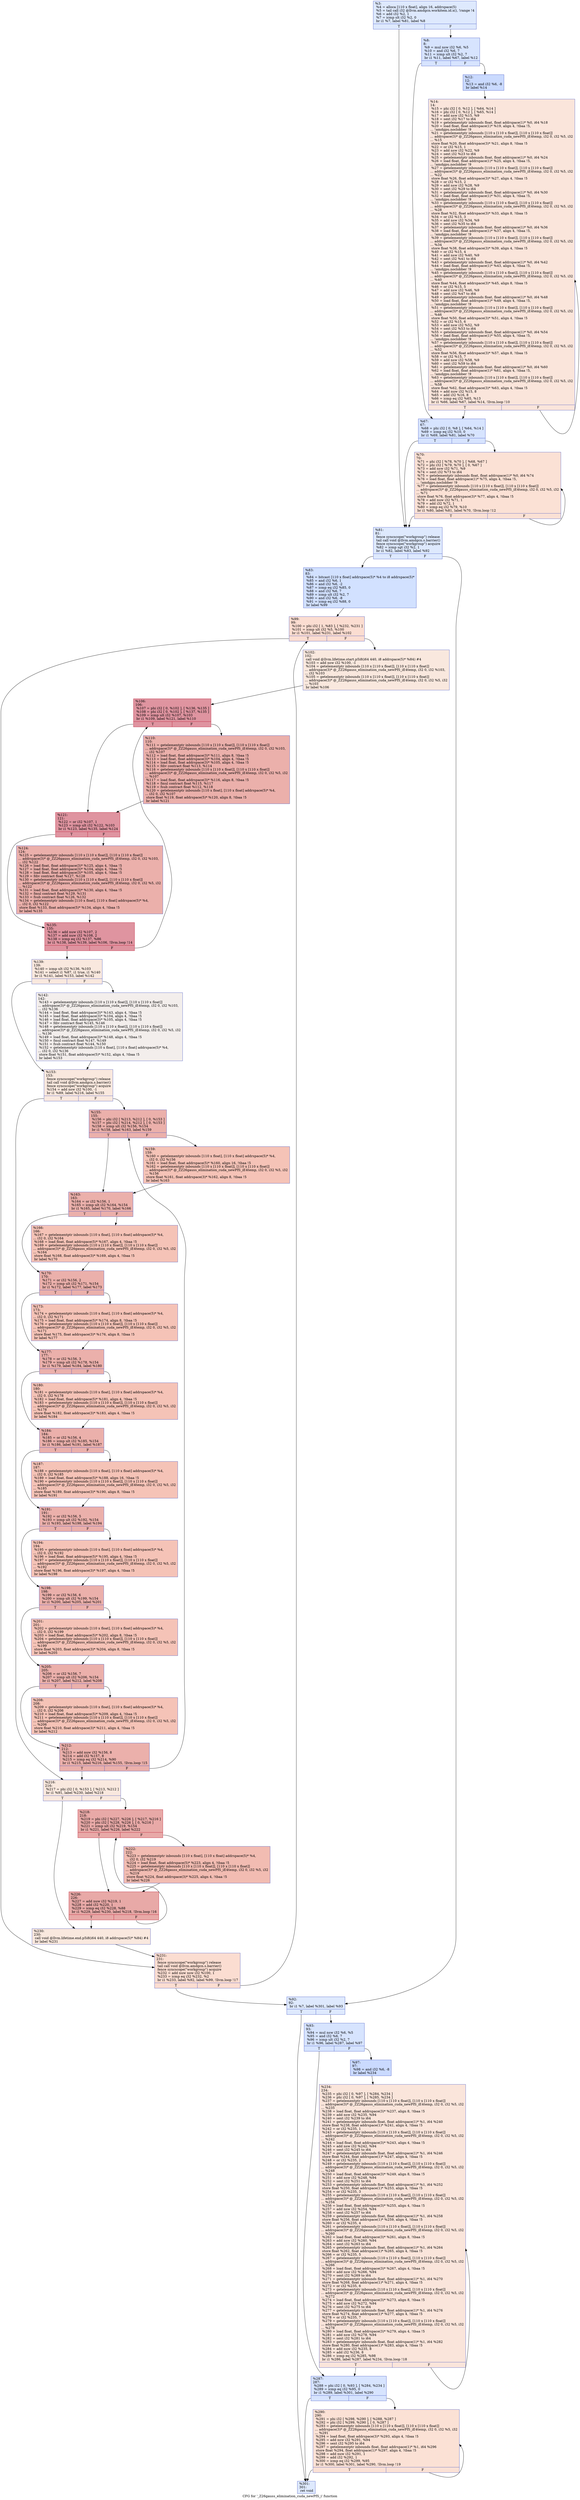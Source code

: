 digraph "CFG for '_Z26gauss_elimination_cuda_newPfS_i' function" {
	label="CFG for '_Z26gauss_elimination_cuda_newPfS_i' function";

	Node0x63ce380 [shape=record,color="#3d50c3ff", style=filled, fillcolor="#b5cdfa70",label="{%3:\l  %4 = alloca [110 x float], align 16, addrspace(5)\l  %5 = tail call i32 @llvm.amdgcn.workitem.id.x(), !range !4\l  %6 = add i32 %2, 1\l  %7 = icmp slt i32 %2, 0\l  br i1 %7, label %81, label %8\l|{<s0>T|<s1>F}}"];
	Node0x63ce380:s0 -> Node0x63cf950;
	Node0x63ce380:s1 -> Node0x63cf9e0;
	Node0x63cf9e0 [shape=record,color="#3d50c3ff", style=filled, fillcolor="#a5c3fe70",label="{%8:\l8:                                                \l  %9 = mul nsw i32 %6, %5\l  %10 = and i32 %6, 7\l  %11 = icmp ult i32 %2, 7\l  br i1 %11, label %67, label %12\l|{<s0>T|<s1>F}}"];
	Node0x63cf9e0:s0 -> Node0x63cea90;
	Node0x63cf9e0:s1 -> Node0x63cfd90;
	Node0x63cfd90 [shape=record,color="#3d50c3ff", style=filled, fillcolor="#88abfd70",label="{%12:\l12:                                               \l  %13 = and i32 %6, -8\l  br label %14\l}"];
	Node0x63cfd90 -> Node0x63cff90;
	Node0x63cff90 [shape=record,color="#3d50c3ff", style=filled, fillcolor="#f4c5ad70",label="{%14:\l14:                                               \l  %15 = phi i32 [ 0, %12 ], [ %64, %14 ]\l  %16 = phi i32 [ 0, %12 ], [ %65, %14 ]\l  %17 = add nsw i32 %15, %9\l  %18 = sext i32 %17 to i64\l  %19 = getelementptr inbounds float, float addrspace(1)* %0, i64 %18\l  %20 = load float, float addrspace(1)* %19, align 4, !tbaa !5,\l... !amdgpu.noclobber !9\l  %21 = getelementptr inbounds [110 x [110 x float]], [110 x [110 x float]]\l... addrspace(3)* @_ZZ26gauss_elimination_cuda_newPfS_iE4temp, i32 0, i32 %5, i32\l... %15\l  store float %20, float addrspace(3)* %21, align 8, !tbaa !5\l  %22 = or i32 %15, 1\l  %23 = add nsw i32 %22, %9\l  %24 = sext i32 %23 to i64\l  %25 = getelementptr inbounds float, float addrspace(1)* %0, i64 %24\l  %26 = load float, float addrspace(1)* %25, align 4, !tbaa !5,\l... !amdgpu.noclobber !9\l  %27 = getelementptr inbounds [110 x [110 x float]], [110 x [110 x float]]\l... addrspace(3)* @_ZZ26gauss_elimination_cuda_newPfS_iE4temp, i32 0, i32 %5, i32\l... %22\l  store float %26, float addrspace(3)* %27, align 4, !tbaa !5\l  %28 = or i32 %15, 2\l  %29 = add nsw i32 %28, %9\l  %30 = sext i32 %29 to i64\l  %31 = getelementptr inbounds float, float addrspace(1)* %0, i64 %30\l  %32 = load float, float addrspace(1)* %31, align 4, !tbaa !5,\l... !amdgpu.noclobber !9\l  %33 = getelementptr inbounds [110 x [110 x float]], [110 x [110 x float]]\l... addrspace(3)* @_ZZ26gauss_elimination_cuda_newPfS_iE4temp, i32 0, i32 %5, i32\l... %28\l  store float %32, float addrspace(3)* %33, align 8, !tbaa !5\l  %34 = or i32 %15, 3\l  %35 = add nsw i32 %34, %9\l  %36 = sext i32 %35 to i64\l  %37 = getelementptr inbounds float, float addrspace(1)* %0, i64 %36\l  %38 = load float, float addrspace(1)* %37, align 4, !tbaa !5,\l... !amdgpu.noclobber !9\l  %39 = getelementptr inbounds [110 x [110 x float]], [110 x [110 x float]]\l... addrspace(3)* @_ZZ26gauss_elimination_cuda_newPfS_iE4temp, i32 0, i32 %5, i32\l... %34\l  store float %38, float addrspace(3)* %39, align 4, !tbaa !5\l  %40 = or i32 %15, 4\l  %41 = add nsw i32 %40, %9\l  %42 = sext i32 %41 to i64\l  %43 = getelementptr inbounds float, float addrspace(1)* %0, i64 %42\l  %44 = load float, float addrspace(1)* %43, align 4, !tbaa !5,\l... !amdgpu.noclobber !9\l  %45 = getelementptr inbounds [110 x [110 x float]], [110 x [110 x float]]\l... addrspace(3)* @_ZZ26gauss_elimination_cuda_newPfS_iE4temp, i32 0, i32 %5, i32\l... %40\l  store float %44, float addrspace(3)* %45, align 8, !tbaa !5\l  %46 = or i32 %15, 5\l  %47 = add nsw i32 %46, %9\l  %48 = sext i32 %47 to i64\l  %49 = getelementptr inbounds float, float addrspace(1)* %0, i64 %48\l  %50 = load float, float addrspace(1)* %49, align 4, !tbaa !5,\l... !amdgpu.noclobber !9\l  %51 = getelementptr inbounds [110 x [110 x float]], [110 x [110 x float]]\l... addrspace(3)* @_ZZ26gauss_elimination_cuda_newPfS_iE4temp, i32 0, i32 %5, i32\l... %46\l  store float %50, float addrspace(3)* %51, align 4, !tbaa !5\l  %52 = or i32 %15, 6\l  %53 = add nsw i32 %52, %9\l  %54 = sext i32 %53 to i64\l  %55 = getelementptr inbounds float, float addrspace(1)* %0, i64 %54\l  %56 = load float, float addrspace(1)* %55, align 4, !tbaa !5,\l... !amdgpu.noclobber !9\l  %57 = getelementptr inbounds [110 x [110 x float]], [110 x [110 x float]]\l... addrspace(3)* @_ZZ26gauss_elimination_cuda_newPfS_iE4temp, i32 0, i32 %5, i32\l... %52\l  store float %56, float addrspace(3)* %57, align 8, !tbaa !5\l  %58 = or i32 %15, 7\l  %59 = add nsw i32 %58, %9\l  %60 = sext i32 %59 to i64\l  %61 = getelementptr inbounds float, float addrspace(1)* %0, i64 %60\l  %62 = load float, float addrspace(1)* %61, align 4, !tbaa !5,\l... !amdgpu.noclobber !9\l  %63 = getelementptr inbounds [110 x [110 x float]], [110 x [110 x float]]\l... addrspace(3)* @_ZZ26gauss_elimination_cuda_newPfS_iE4temp, i32 0, i32 %5, i32\l... %58\l  store float %62, float addrspace(3)* %63, align 4, !tbaa !5\l  %64 = add nuw i32 %15, 8\l  %65 = add i32 %16, 8\l  %66 = icmp eq i32 %65, %13\l  br i1 %66, label %67, label %14, !llvm.loop !10\l|{<s0>T|<s1>F}}"];
	Node0x63cff90:s0 -> Node0x63cea90;
	Node0x63cff90:s1 -> Node0x63cff90;
	Node0x63cea90 [shape=record,color="#3d50c3ff", style=filled, fillcolor="#a5c3fe70",label="{%67:\l67:                                               \l  %68 = phi i32 [ 0, %8 ], [ %64, %14 ]\l  %69 = icmp eq i32 %10, 0\l  br i1 %69, label %81, label %70\l|{<s0>T|<s1>F}}"];
	Node0x63cea90:s0 -> Node0x63cf950;
	Node0x63cea90:s1 -> Node0x63d3c30;
	Node0x63d3c30 [shape=record,color="#3d50c3ff", style=filled, fillcolor="#f7bca170",label="{%70:\l70:                                               \l  %71 = phi i32 [ %78, %70 ], [ %68, %67 ]\l  %72 = phi i32 [ %79, %70 ], [ 0, %67 ]\l  %73 = add nsw i32 %71, %9\l  %74 = sext i32 %73 to i64\l  %75 = getelementptr inbounds float, float addrspace(1)* %0, i64 %74\l  %76 = load float, float addrspace(1)* %75, align 4, !tbaa !5,\l... !amdgpu.noclobber !9\l  %77 = getelementptr inbounds [110 x [110 x float]], [110 x [110 x float]]\l... addrspace(3)* @_ZZ26gauss_elimination_cuda_newPfS_iE4temp, i32 0, i32 %5, i32\l... %71\l  store float %76, float addrspace(3)* %77, align 4, !tbaa !5\l  %78 = add nuw i32 %71, 1\l  %79 = add i32 %72, 1\l  %80 = icmp eq i32 %79, %10\l  br i1 %80, label %81, label %70, !llvm.loop !12\l|{<s0>T|<s1>F}}"];
	Node0x63d3c30:s0 -> Node0x63cf950;
	Node0x63d3c30:s1 -> Node0x63d3c30;
	Node0x63cf950 [shape=record,color="#3d50c3ff", style=filled, fillcolor="#b5cdfa70",label="{%81:\l81:                                               \l  fence syncscope(\"workgroup\") release\l  tail call void @llvm.amdgcn.s.barrier()\l  fence syncscope(\"workgroup\") acquire\l  %82 = icmp sgt i32 %2, 1\l  br i1 %82, label %83, label %92\l|{<s0>T|<s1>F}}"];
	Node0x63cf950:s0 -> Node0x63d48a0;
	Node0x63cf950:s1 -> Node0x63d4930;
	Node0x63d48a0 [shape=record,color="#3d50c3ff", style=filled, fillcolor="#9abbff70",label="{%83:\l83:                                               \l  %84 = bitcast [110 x float] addrspace(5)* %4 to i8 addrspace(5)*\l  %85 = and i32 %6, 1\l  %86 = and i32 %6, -2\l  %87 = icmp eq i32 %85, 0\l  %88 = and i32 %6, 7\l  %89 = icmp ult i32 %2, 7\l  %90 = and i32 %6, -8\l  %91 = icmp eq i32 %88, 0\l  br label %99\l}"];
	Node0x63d48a0 -> Node0x63d4ed0;
	Node0x63d4930 [shape=record,color="#3d50c3ff", style=filled, fillcolor="#b5cdfa70",label="{%92:\l92:                                               \l  br i1 %7, label %301, label %93\l|{<s0>T|<s1>F}}"];
	Node0x63d4930:s0 -> Node0x63d4f90;
	Node0x63d4930:s1 -> Node0x63d4fe0;
	Node0x63d4fe0 [shape=record,color="#3d50c3ff", style=filled, fillcolor="#a5c3fe70",label="{%93:\l93:                                               \l  %94 = mul nsw i32 %6, %5\l  %95 = and i32 %6, 7\l  %96 = icmp ult i32 %2, 7\l  br i1 %96, label %287, label %97\l|{<s0>T|<s1>F}}"];
	Node0x63d4fe0:s0 -> Node0x63d52d0;
	Node0x63d4fe0:s1 -> Node0x63d5320;
	Node0x63d5320 [shape=record,color="#3d50c3ff", style=filled, fillcolor="#88abfd70",label="{%97:\l97:                                               \l  %98 = and i32 %6, -8\l  br label %234\l}"];
	Node0x63d5320 -> Node0x63d54f0;
	Node0x63d4ed0 [shape=record,color="#3d50c3ff", style=filled, fillcolor="#f7b39670",label="{%99:\l99:                                               \l  %100 = phi i32 [ 1, %83 ], [ %232, %231 ]\l  %101 = icmp ult i32 %5, %100\l  br i1 %101, label %231, label %102\l|{<s0>T|<s1>F}}"];
	Node0x63d4ed0:s0 -> Node0x63d55e0;
	Node0x63d4ed0:s1 -> Node0x63d57b0;
	Node0x63d57b0 [shape=record,color="#3d50c3ff", style=filled, fillcolor="#f2cab570",label="{%102:\l102:                                              \l  call void @llvm.lifetime.start.p5i8(i64 440, i8 addrspace(5)* %84) #4\l  %103 = add nsw i32 %100, -1\l  %104 = getelementptr inbounds [110 x [110 x float]], [110 x [110 x float]]\l... addrspace(3)* @_ZZ26gauss_elimination_cuda_newPfS_iE4temp, i32 0, i32 %103,\l... i32 %103\l  %105 = getelementptr inbounds [110 x [110 x float]], [110 x [110 x float]]\l... addrspace(3)* @_ZZ26gauss_elimination_cuda_newPfS_iE4temp, i32 0, i32 %5, i32\l... %103\l  br label %106\l}"];
	Node0x63d57b0 -> Node0x63d5b80;
	Node0x63d5b80 [shape=record,color="#b70d28ff", style=filled, fillcolor="#b70d2870",label="{%106:\l106:                                              \l  %107 = phi i32 [ 0, %102 ], [ %136, %135 ]\l  %108 = phi i32 [ 0, %102 ], [ %137, %135 ]\l  %109 = icmp ult i32 %107, %103\l  br i1 %109, label %121, label %110\l|{<s0>T|<s1>F}}"];
	Node0x63d5b80:s0 -> Node0x63d60e0;
	Node0x63d5b80:s1 -> Node0x63d6170;
	Node0x63d6170 [shape=record,color="#3d50c3ff", style=filled, fillcolor="#d24b4070",label="{%110:\l110:                                              \l  %111 = getelementptr inbounds [110 x [110 x float]], [110 x [110 x float]]\l... addrspace(3)* @_ZZ26gauss_elimination_cuda_newPfS_iE4temp, i32 0, i32 %103,\l... i32 %107\l  %112 = load float, float addrspace(3)* %111, align 8, !tbaa !5\l  %113 = load float, float addrspace(3)* %104, align 4, !tbaa !5\l  %114 = load float, float addrspace(3)* %105, align 4, !tbaa !5\l  %115 = fdiv contract float %113, %114\l  %116 = getelementptr inbounds [110 x [110 x float]], [110 x [110 x float]]\l... addrspace(3)* @_ZZ26gauss_elimination_cuda_newPfS_iE4temp, i32 0, i32 %5, i32\l... %107\l  %117 = load float, float addrspace(3)* %116, align 8, !tbaa !5\l  %118 = fmul contract float %115, %117\l  %119 = fsub contract float %112, %118\l  %120 = getelementptr inbounds [110 x float], [110 x float] addrspace(5)* %4,\l... i32 0, i32 %107\l  store float %119, float addrspace(5)* %120, align 8, !tbaa !5\l  br label %121\l}"];
	Node0x63d6170 -> Node0x63d60e0;
	Node0x63d60e0 [shape=record,color="#b70d28ff", style=filled, fillcolor="#b70d2870",label="{%121:\l121:                                              \l  %122 = or i32 %107, 1\l  %123 = icmp ult i32 %122, %103\l  br i1 %123, label %135, label %124\l|{<s0>T|<s1>F}}"];
	Node0x63d60e0:s0 -> Node0x63d5e30;
	Node0x63d60e0:s1 -> Node0x63d62b0;
	Node0x63d62b0 [shape=record,color="#3d50c3ff", style=filled, fillcolor="#d24b4070",label="{%124:\l124:                                              \l  %125 = getelementptr inbounds [110 x [110 x float]], [110 x [110 x float]]\l... addrspace(3)* @_ZZ26gauss_elimination_cuda_newPfS_iE4temp, i32 0, i32 %103,\l... i32 %122\l  %126 = load float, float addrspace(3)* %125, align 4, !tbaa !5\l  %127 = load float, float addrspace(3)* %104, align 4, !tbaa !5\l  %128 = load float, float addrspace(3)* %105, align 4, !tbaa !5\l  %129 = fdiv contract float %127, %128\l  %130 = getelementptr inbounds [110 x [110 x float]], [110 x [110 x float]]\l... addrspace(3)* @_ZZ26gauss_elimination_cuda_newPfS_iE4temp, i32 0, i32 %5, i32\l... %122\l  %131 = load float, float addrspace(3)* %130, align 4, !tbaa !5\l  %132 = fmul contract float %129, %131\l  %133 = fsub contract float %126, %132\l  %134 = getelementptr inbounds [110 x float], [110 x float] addrspace(5)* %4,\l... i32 0, i32 %122\l  store float %133, float addrspace(5)* %134, align 4, !tbaa !5\l  br label %135\l}"];
	Node0x63d62b0 -> Node0x63d5e30;
	Node0x63d5e30 [shape=record,color="#b70d28ff", style=filled, fillcolor="#b70d2870",label="{%135:\l135:                                              \l  %136 = add nuw i32 %107, 2\l  %137 = add nuw i32 %108, 2\l  %138 = icmp eq i32 %137, %86\l  br i1 %138, label %139, label %106, !llvm.loop !14\l|{<s0>T|<s1>F}}"];
	Node0x63d5e30:s0 -> Node0x63d6bf0;
	Node0x63d5e30:s1 -> Node0x63d5b80;
	Node0x63d6bf0 [shape=record,color="#3d50c3ff", style=filled, fillcolor="#f2cab570",label="{%139:\l139:                                              \l  %140 = icmp ult i32 %136, %103\l  %141 = select i1 %87, i1 true, i1 %140\l  br i1 %141, label %153, label %142\l|{<s0>T|<s1>F}}"];
	Node0x63d6bf0:s0 -> Node0x63d3a70;
	Node0x63d6bf0:s1 -> Node0x63d7ba0;
	Node0x63d7ba0 [shape=record,color="#3d50c3ff", style=filled, fillcolor="#e3d9d370",label="{%142:\l142:                                              \l  %143 = getelementptr inbounds [110 x [110 x float]], [110 x [110 x float]]\l... addrspace(3)* @_ZZ26gauss_elimination_cuda_newPfS_iE4temp, i32 0, i32 %103,\l... i32 %136\l  %144 = load float, float addrspace(3)* %143, align 4, !tbaa !5\l  %145 = load float, float addrspace(3)* %104, align 4, !tbaa !5\l  %146 = load float, float addrspace(3)* %105, align 4, !tbaa !5\l  %147 = fdiv contract float %145, %146\l  %148 = getelementptr inbounds [110 x [110 x float]], [110 x [110 x float]]\l... addrspace(3)* @_ZZ26gauss_elimination_cuda_newPfS_iE4temp, i32 0, i32 %5, i32\l... %136\l  %149 = load float, float addrspace(3)* %148, align 4, !tbaa !5\l  %150 = fmul contract float %147, %149\l  %151 = fsub contract float %144, %150\l  %152 = getelementptr inbounds [110 x float], [110 x float] addrspace(5)* %4,\l... i32 0, i32 %136\l  store float %151, float addrspace(5)* %152, align 4, !tbaa !5\l  br label %153\l}"];
	Node0x63d7ba0 -> Node0x63d3a70;
	Node0x63d3a70 [shape=record,color="#3d50c3ff", style=filled, fillcolor="#f2cab570",label="{%153:\l153:                                              \l  fence syncscope(\"workgroup\") release\l  tail call void @llvm.amdgcn.s.barrier()\l  fence syncscope(\"workgroup\") acquire\l  %154 = add nsw i32 %100, -1\l  br i1 %89, label %216, label %155\l|{<s0>T|<s1>F}}"];
	Node0x63d3a70:s0 -> Node0x63d8590;
	Node0x63d3a70:s1 -> Node0x63d85e0;
	Node0x63d85e0 [shape=record,color="#3d50c3ff", style=filled, fillcolor="#d24b4070",label="{%155:\l155:                                              \l  %156 = phi i32 [ %213, %212 ], [ 0, %153 ]\l  %157 = phi i32 [ %214, %212 ], [ 0, %153 ]\l  %158 = icmp ult i32 %156, %154\l  br i1 %158, label %163, label %159\l|{<s0>T|<s1>F}}"];
	Node0x63d85e0:s0 -> Node0x63d89a0;
	Node0x63d85e0:s1 -> Node0x63d8a30;
	Node0x63d8a30 [shape=record,color="#3d50c3ff", style=filled, fillcolor="#e8765c70",label="{%159:\l159:                                              \l  %160 = getelementptr inbounds [110 x float], [110 x float] addrspace(5)* %4,\l... i32 0, i32 %156\l  %161 = load float, float addrspace(5)* %160, align 16, !tbaa !5\l  %162 = getelementptr inbounds [110 x [110 x float]], [110 x [110 x float]]\l... addrspace(3)* @_ZZ26gauss_elimination_cuda_newPfS_iE4temp, i32 0, i32 %5, i32\l... %156\l  store float %161, float addrspace(3)* %162, align 8, !tbaa !5\l  br label %163\l}"];
	Node0x63d8a30 -> Node0x63d89a0;
	Node0x63d89a0 [shape=record,color="#3d50c3ff", style=filled, fillcolor="#d24b4070",label="{%163:\l163:                                              \l  %164 = or i32 %156, 1\l  %165 = icmp ult i32 %164, %154\l  br i1 %165, label %170, label %166\l|{<s0>T|<s1>F}}"];
	Node0x63d89a0:s0 -> Node0x63d8cd0;
	Node0x63d89a0:s1 -> Node0x63d9020;
	Node0x63d9020 [shape=record,color="#3d50c3ff", style=filled, fillcolor="#e8765c70",label="{%166:\l166:                                              \l  %167 = getelementptr inbounds [110 x float], [110 x float] addrspace(5)* %4,\l... i32 0, i32 %164\l  %168 = load float, float addrspace(5)* %167, align 4, !tbaa !5\l  %169 = getelementptr inbounds [110 x [110 x float]], [110 x [110 x float]]\l... addrspace(3)* @_ZZ26gauss_elimination_cuda_newPfS_iE4temp, i32 0, i32 %5, i32\l... %164\l  store float %168, float addrspace(3)* %169, align 4, !tbaa !5\l  br label %170\l}"];
	Node0x63d9020 -> Node0x63d8cd0;
	Node0x63d8cd0 [shape=record,color="#3d50c3ff", style=filled, fillcolor="#d24b4070",label="{%170:\l170:                                              \l  %171 = or i32 %156, 2\l  %172 = icmp ult i32 %171, %154\l  br i1 %172, label %177, label %173\l|{<s0>T|<s1>F}}"];
	Node0x63d8cd0:s0 -> Node0x63d9250;
	Node0x63d8cd0:s1 -> Node0x63d95a0;
	Node0x63d95a0 [shape=record,color="#3d50c3ff", style=filled, fillcolor="#e8765c70",label="{%173:\l173:                                              \l  %174 = getelementptr inbounds [110 x float], [110 x float] addrspace(5)* %4,\l... i32 0, i32 %171\l  %175 = load float, float addrspace(5)* %174, align 8, !tbaa !5\l  %176 = getelementptr inbounds [110 x [110 x float]], [110 x [110 x float]]\l... addrspace(3)* @_ZZ26gauss_elimination_cuda_newPfS_iE4temp, i32 0, i32 %5, i32\l... %171\l  store float %175, float addrspace(3)* %176, align 8, !tbaa !5\l  br label %177\l}"];
	Node0x63d95a0 -> Node0x63d9250;
	Node0x63d9250 [shape=record,color="#3d50c3ff", style=filled, fillcolor="#d24b4070",label="{%177:\l177:                                              \l  %178 = or i32 %156, 3\l  %179 = icmp ult i32 %178, %154\l  br i1 %179, label %184, label %180\l|{<s0>T|<s1>F}}"];
	Node0x63d9250:s0 -> Node0x63d97d0;
	Node0x63d9250:s1 -> Node0x63d9b20;
	Node0x63d9b20 [shape=record,color="#3d50c3ff", style=filled, fillcolor="#e8765c70",label="{%180:\l180:                                              \l  %181 = getelementptr inbounds [110 x float], [110 x float] addrspace(5)* %4,\l... i32 0, i32 %178\l  %182 = load float, float addrspace(5)* %181, align 4, !tbaa !5\l  %183 = getelementptr inbounds [110 x [110 x float]], [110 x [110 x float]]\l... addrspace(3)* @_ZZ26gauss_elimination_cuda_newPfS_iE4temp, i32 0, i32 %5, i32\l... %178\l  store float %182, float addrspace(3)* %183, align 4, !tbaa !5\l  br label %184\l}"];
	Node0x63d9b20 -> Node0x63d97d0;
	Node0x63d97d0 [shape=record,color="#3d50c3ff", style=filled, fillcolor="#d24b4070",label="{%184:\l184:                                              \l  %185 = or i32 %156, 4\l  %186 = icmp ult i32 %185, %154\l  br i1 %186, label %191, label %187\l|{<s0>T|<s1>F}}"];
	Node0x63d97d0:s0 -> Node0x63d9d50;
	Node0x63d97d0:s1 -> Node0x63da0a0;
	Node0x63da0a0 [shape=record,color="#3d50c3ff", style=filled, fillcolor="#e8765c70",label="{%187:\l187:                                              \l  %188 = getelementptr inbounds [110 x float], [110 x float] addrspace(5)* %4,\l... i32 0, i32 %185\l  %189 = load float, float addrspace(5)* %188, align 16, !tbaa !5\l  %190 = getelementptr inbounds [110 x [110 x float]], [110 x [110 x float]]\l... addrspace(3)* @_ZZ26gauss_elimination_cuda_newPfS_iE4temp, i32 0, i32 %5, i32\l... %185\l  store float %189, float addrspace(3)* %190, align 8, !tbaa !5\l  br label %191\l}"];
	Node0x63da0a0 -> Node0x63d9d50;
	Node0x63d9d50 [shape=record,color="#3d50c3ff", style=filled, fillcolor="#d24b4070",label="{%191:\l191:                                              \l  %192 = or i32 %156, 5\l  %193 = icmp ult i32 %192, %154\l  br i1 %193, label %198, label %194\l|{<s0>T|<s1>F}}"];
	Node0x63d9d50:s0 -> Node0x63da2d0;
	Node0x63d9d50:s1 -> Node0x63da620;
	Node0x63da620 [shape=record,color="#3d50c3ff", style=filled, fillcolor="#e8765c70",label="{%194:\l194:                                              \l  %195 = getelementptr inbounds [110 x float], [110 x float] addrspace(5)* %4,\l... i32 0, i32 %192\l  %196 = load float, float addrspace(5)* %195, align 4, !tbaa !5\l  %197 = getelementptr inbounds [110 x [110 x float]], [110 x [110 x float]]\l... addrspace(3)* @_ZZ26gauss_elimination_cuda_newPfS_iE4temp, i32 0, i32 %5, i32\l... %192\l  store float %196, float addrspace(3)* %197, align 4, !tbaa !5\l  br label %198\l}"];
	Node0x63da620 -> Node0x63da2d0;
	Node0x63da2d0 [shape=record,color="#3d50c3ff", style=filled, fillcolor="#d24b4070",label="{%198:\l198:                                              \l  %199 = or i32 %156, 6\l  %200 = icmp ult i32 %199, %154\l  br i1 %200, label %205, label %201\l|{<s0>T|<s1>F}}"];
	Node0x63da2d0:s0 -> Node0x63cee20;
	Node0x63da2d0:s1 -> Node0x63cf170;
	Node0x63cf170 [shape=record,color="#3d50c3ff", style=filled, fillcolor="#e8765c70",label="{%201:\l201:                                              \l  %202 = getelementptr inbounds [110 x float], [110 x float] addrspace(5)* %4,\l... i32 0, i32 %199\l  %203 = load float, float addrspace(5)* %202, align 8, !tbaa !5\l  %204 = getelementptr inbounds [110 x [110 x float]], [110 x [110 x float]]\l... addrspace(3)* @_ZZ26gauss_elimination_cuda_newPfS_iE4temp, i32 0, i32 %5, i32\l... %199\l  store float %203, float addrspace(3)* %204, align 8, !tbaa !5\l  br label %205\l}"];
	Node0x63cf170 -> Node0x63cee20;
	Node0x63cee20 [shape=record,color="#3d50c3ff", style=filled, fillcolor="#d24b4070",label="{%205:\l205:                                              \l  %206 = or i32 %156, 7\l  %207 = icmp ult i32 %206, %154\l  br i1 %207, label %212, label %208\l|{<s0>T|<s1>F}}"];
	Node0x63cee20:s0 -> Node0x63d86e0;
	Node0x63cee20:s1 -> Node0x63cf3a0;
	Node0x63cf3a0 [shape=record,color="#3d50c3ff", style=filled, fillcolor="#e8765c70",label="{%208:\l208:                                              \l  %209 = getelementptr inbounds [110 x float], [110 x float] addrspace(5)* %4,\l... i32 0, i32 %206\l  %210 = load float, float addrspace(5)* %209, align 4, !tbaa !5\l  %211 = getelementptr inbounds [110 x [110 x float]], [110 x [110 x float]]\l... addrspace(3)* @_ZZ26gauss_elimination_cuda_newPfS_iE4temp, i32 0, i32 %5, i32\l... %206\l  store float %210, float addrspace(3)* %211, align 4, !tbaa !5\l  br label %212\l}"];
	Node0x63cf3a0 -> Node0x63d86e0;
	Node0x63d86e0 [shape=record,color="#3d50c3ff", style=filled, fillcolor="#d24b4070",label="{%212:\l212:                                              \l  %213 = add nuw i32 %156, 8\l  %214 = add i32 %157, 8\l  %215 = icmp eq i32 %214, %90\l  br i1 %215, label %216, label %155, !llvm.loop !15\l|{<s0>T|<s1>F}}"];
	Node0x63d86e0:s0 -> Node0x63d8590;
	Node0x63d86e0:s1 -> Node0x63d85e0;
	Node0x63d8590 [shape=record,color="#3d50c3ff", style=filled, fillcolor="#f2cab570",label="{%216:\l216:                                              \l  %217 = phi i32 [ 0, %153 ], [ %213, %212 ]\l  br i1 %91, label %230, label %218\l|{<s0>T|<s1>F}}"];
	Node0x63d8590:s0 -> Node0x63dc870;
	Node0x63d8590:s1 -> Node0x63dc8c0;
	Node0x63dc8c0 [shape=record,color="#b70d28ff", style=filled, fillcolor="#ca3b3770",label="{%218:\l218:                                              \l  %219 = phi i32 [ %227, %226 ], [ %217, %216 ]\l  %220 = phi i32 [ %228, %226 ], [ 0, %216 ]\l  %221 = icmp ult i32 %219, %154\l  br i1 %221, label %226, label %222\l|{<s0>T|<s1>F}}"];
	Node0x63dc8c0:s0 -> Node0x63dc9c0;
	Node0x63dc8c0:s1 -> Node0x63dcc40;
	Node0x63dcc40 [shape=record,color="#3d50c3ff", style=filled, fillcolor="#e1675170",label="{%222:\l222:                                              \l  %223 = getelementptr inbounds [110 x float], [110 x float] addrspace(5)* %4,\l... i32 0, i32 %219\l  %224 = load float, float addrspace(5)* %223, align 4, !tbaa !5\l  %225 = getelementptr inbounds [110 x [110 x float]], [110 x [110 x float]]\l... addrspace(3)* @_ZZ26gauss_elimination_cuda_newPfS_iE4temp, i32 0, i32 %5, i32\l... %219\l  store float %224, float addrspace(3)* %225, align 4, !tbaa !5\l  br label %226\l}"];
	Node0x63dcc40 -> Node0x63dc9c0;
	Node0x63dc9c0 [shape=record,color="#b70d28ff", style=filled, fillcolor="#ca3b3770",label="{%226:\l226:                                              \l  %227 = add nuw i32 %219, 1\l  %228 = add i32 %220, 1\l  %229 = icmp eq i32 %228, %88\l  br i1 %229, label %230, label %218, !llvm.loop !16\l|{<s0>T|<s1>F}}"];
	Node0x63dc9c0:s0 -> Node0x63dc870;
	Node0x63dc9c0:s1 -> Node0x63dc8c0;
	Node0x63dc870 [shape=record,color="#3d50c3ff", style=filled, fillcolor="#f2cab570",label="{%230:\l230:                                              \l  call void @llvm.lifetime.end.p5i8(i64 440, i8 addrspace(5)* %84) #4\l  br label %231\l}"];
	Node0x63dc870 -> Node0x63d55e0;
	Node0x63d55e0 [shape=record,color="#3d50c3ff", style=filled, fillcolor="#f7b39670",label="{%231:\l231:                                              \l  fence syncscope(\"workgroup\") release\l  tail call void @llvm.amdgcn.s.barrier()\l  fence syncscope(\"workgroup\") acquire\l  %232 = add nuw nsw i32 %100, 1\l  %233 = icmp eq i32 %232, %2\l  br i1 %233, label %92, label %99, !llvm.loop !17\l|{<s0>T|<s1>F}}"];
	Node0x63d55e0:s0 -> Node0x63d4930;
	Node0x63d55e0:s1 -> Node0x63d4ed0;
	Node0x63d54f0 [shape=record,color="#3d50c3ff", style=filled, fillcolor="#f4c5ad70",label="{%234:\l234:                                              \l  %235 = phi i32 [ 0, %97 ], [ %284, %234 ]\l  %236 = phi i32 [ 0, %97 ], [ %285, %234 ]\l  %237 = getelementptr inbounds [110 x [110 x float]], [110 x [110 x float]]\l... addrspace(3)* @_ZZ26gauss_elimination_cuda_newPfS_iE4temp, i32 0, i32 %5, i32\l... %235\l  %238 = load float, float addrspace(3)* %237, align 8, !tbaa !5\l  %239 = add nsw i32 %235, %94\l  %240 = sext i32 %239 to i64\l  %241 = getelementptr inbounds float, float addrspace(1)* %1, i64 %240\l  store float %238, float addrspace(1)* %241, align 4, !tbaa !5\l  %242 = or i32 %235, 1\l  %243 = getelementptr inbounds [110 x [110 x float]], [110 x [110 x float]]\l... addrspace(3)* @_ZZ26gauss_elimination_cuda_newPfS_iE4temp, i32 0, i32 %5, i32\l... %242\l  %244 = load float, float addrspace(3)* %243, align 4, !tbaa !5\l  %245 = add nsw i32 %242, %94\l  %246 = sext i32 %245 to i64\l  %247 = getelementptr inbounds float, float addrspace(1)* %1, i64 %246\l  store float %244, float addrspace(1)* %247, align 4, !tbaa !5\l  %248 = or i32 %235, 2\l  %249 = getelementptr inbounds [110 x [110 x float]], [110 x [110 x float]]\l... addrspace(3)* @_ZZ26gauss_elimination_cuda_newPfS_iE4temp, i32 0, i32 %5, i32\l... %248\l  %250 = load float, float addrspace(3)* %249, align 8, !tbaa !5\l  %251 = add nsw i32 %248, %94\l  %252 = sext i32 %251 to i64\l  %253 = getelementptr inbounds float, float addrspace(1)* %1, i64 %252\l  store float %250, float addrspace(1)* %253, align 4, !tbaa !5\l  %254 = or i32 %235, 3\l  %255 = getelementptr inbounds [110 x [110 x float]], [110 x [110 x float]]\l... addrspace(3)* @_ZZ26gauss_elimination_cuda_newPfS_iE4temp, i32 0, i32 %5, i32\l... %254\l  %256 = load float, float addrspace(3)* %255, align 4, !tbaa !5\l  %257 = add nsw i32 %254, %94\l  %258 = sext i32 %257 to i64\l  %259 = getelementptr inbounds float, float addrspace(1)* %1, i64 %258\l  store float %256, float addrspace(1)* %259, align 4, !tbaa !5\l  %260 = or i32 %235, 4\l  %261 = getelementptr inbounds [110 x [110 x float]], [110 x [110 x float]]\l... addrspace(3)* @_ZZ26gauss_elimination_cuda_newPfS_iE4temp, i32 0, i32 %5, i32\l... %260\l  %262 = load float, float addrspace(3)* %261, align 8, !tbaa !5\l  %263 = add nsw i32 %260, %94\l  %264 = sext i32 %263 to i64\l  %265 = getelementptr inbounds float, float addrspace(1)* %1, i64 %264\l  store float %262, float addrspace(1)* %265, align 4, !tbaa !5\l  %266 = or i32 %235, 5\l  %267 = getelementptr inbounds [110 x [110 x float]], [110 x [110 x float]]\l... addrspace(3)* @_ZZ26gauss_elimination_cuda_newPfS_iE4temp, i32 0, i32 %5, i32\l... %266\l  %268 = load float, float addrspace(3)* %267, align 4, !tbaa !5\l  %269 = add nsw i32 %266, %94\l  %270 = sext i32 %269 to i64\l  %271 = getelementptr inbounds float, float addrspace(1)* %1, i64 %270\l  store float %268, float addrspace(1)* %271, align 4, !tbaa !5\l  %272 = or i32 %235, 6\l  %273 = getelementptr inbounds [110 x [110 x float]], [110 x [110 x float]]\l... addrspace(3)* @_ZZ26gauss_elimination_cuda_newPfS_iE4temp, i32 0, i32 %5, i32\l... %272\l  %274 = load float, float addrspace(3)* %273, align 8, !tbaa !5\l  %275 = add nsw i32 %272, %94\l  %276 = sext i32 %275 to i64\l  %277 = getelementptr inbounds float, float addrspace(1)* %1, i64 %276\l  store float %274, float addrspace(1)* %277, align 4, !tbaa !5\l  %278 = or i32 %235, 7\l  %279 = getelementptr inbounds [110 x [110 x float]], [110 x [110 x float]]\l... addrspace(3)* @_ZZ26gauss_elimination_cuda_newPfS_iE4temp, i32 0, i32 %5, i32\l... %278\l  %280 = load float, float addrspace(3)* %279, align 4, !tbaa !5\l  %281 = add nsw i32 %278, %94\l  %282 = sext i32 %281 to i64\l  %283 = getelementptr inbounds float, float addrspace(1)* %1, i64 %282\l  store float %280, float addrspace(1)* %283, align 4, !tbaa !5\l  %284 = add nuw i32 %235, 8\l  %285 = add i32 %236, 8\l  %286 = icmp eq i32 %285, %98\l  br i1 %286, label %287, label %234, !llvm.loop !18\l|{<s0>T|<s1>F}}"];
	Node0x63d54f0:s0 -> Node0x63d52d0;
	Node0x63d54f0:s1 -> Node0x63d54f0;
	Node0x63d52d0 [shape=record,color="#3d50c3ff", style=filled, fillcolor="#a5c3fe70",label="{%287:\l287:                                              \l  %288 = phi i32 [ 0, %93 ], [ %284, %234 ]\l  %289 = icmp eq i32 %95, 0\l  br i1 %289, label %301, label %290\l|{<s0>T|<s1>F}}"];
	Node0x63d52d0:s0 -> Node0x63d4f90;
	Node0x63d52d0:s1 -> Node0x63e0ab0;
	Node0x63e0ab0 [shape=record,color="#3d50c3ff", style=filled, fillcolor="#f7bca170",label="{%290:\l290:                                              \l  %291 = phi i32 [ %298, %290 ], [ %288, %287 ]\l  %292 = phi i32 [ %299, %290 ], [ 0, %287 ]\l  %293 = getelementptr inbounds [110 x [110 x float]], [110 x [110 x float]]\l... addrspace(3)* @_ZZ26gauss_elimination_cuda_newPfS_iE4temp, i32 0, i32 %5, i32\l... %291\l  %294 = load float, float addrspace(3)* %293, align 4, !tbaa !5\l  %295 = add nsw i32 %291, %94\l  %296 = sext i32 %295 to i64\l  %297 = getelementptr inbounds float, float addrspace(1)* %1, i64 %296\l  store float %294, float addrspace(1)* %297, align 4, !tbaa !5\l  %298 = add nuw i32 %291, 1\l  %299 = add i32 %292, 1\l  %300 = icmp eq i32 %299, %95\l  br i1 %300, label %301, label %290, !llvm.loop !19\l|{<s0>T|<s1>F}}"];
	Node0x63e0ab0:s0 -> Node0x63d4f90;
	Node0x63e0ab0:s1 -> Node0x63e0ab0;
	Node0x63d4f90 [shape=record,color="#3d50c3ff", style=filled, fillcolor="#b5cdfa70",label="{%301:\l301:                                              \l  ret void\l}"];
}
